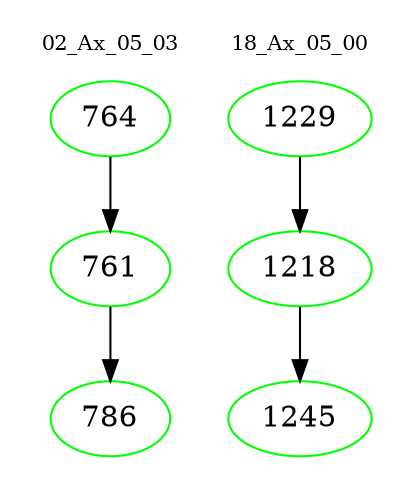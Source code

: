 digraph{
subgraph cluster_0 {
color = white
label = "02_Ax_05_03";
fontsize=10;
T0_764 [label="764", color="green"]
T0_764 -> T0_761 [color="black"]
T0_761 [label="761", color="green"]
T0_761 -> T0_786 [color="black"]
T0_786 [label="786", color="green"]
}
subgraph cluster_1 {
color = white
label = "18_Ax_05_00";
fontsize=10;
T1_1229 [label="1229", color="green"]
T1_1229 -> T1_1218 [color="black"]
T1_1218 [label="1218", color="green"]
T1_1218 -> T1_1245 [color="black"]
T1_1245 [label="1245", color="green"]
}
}
